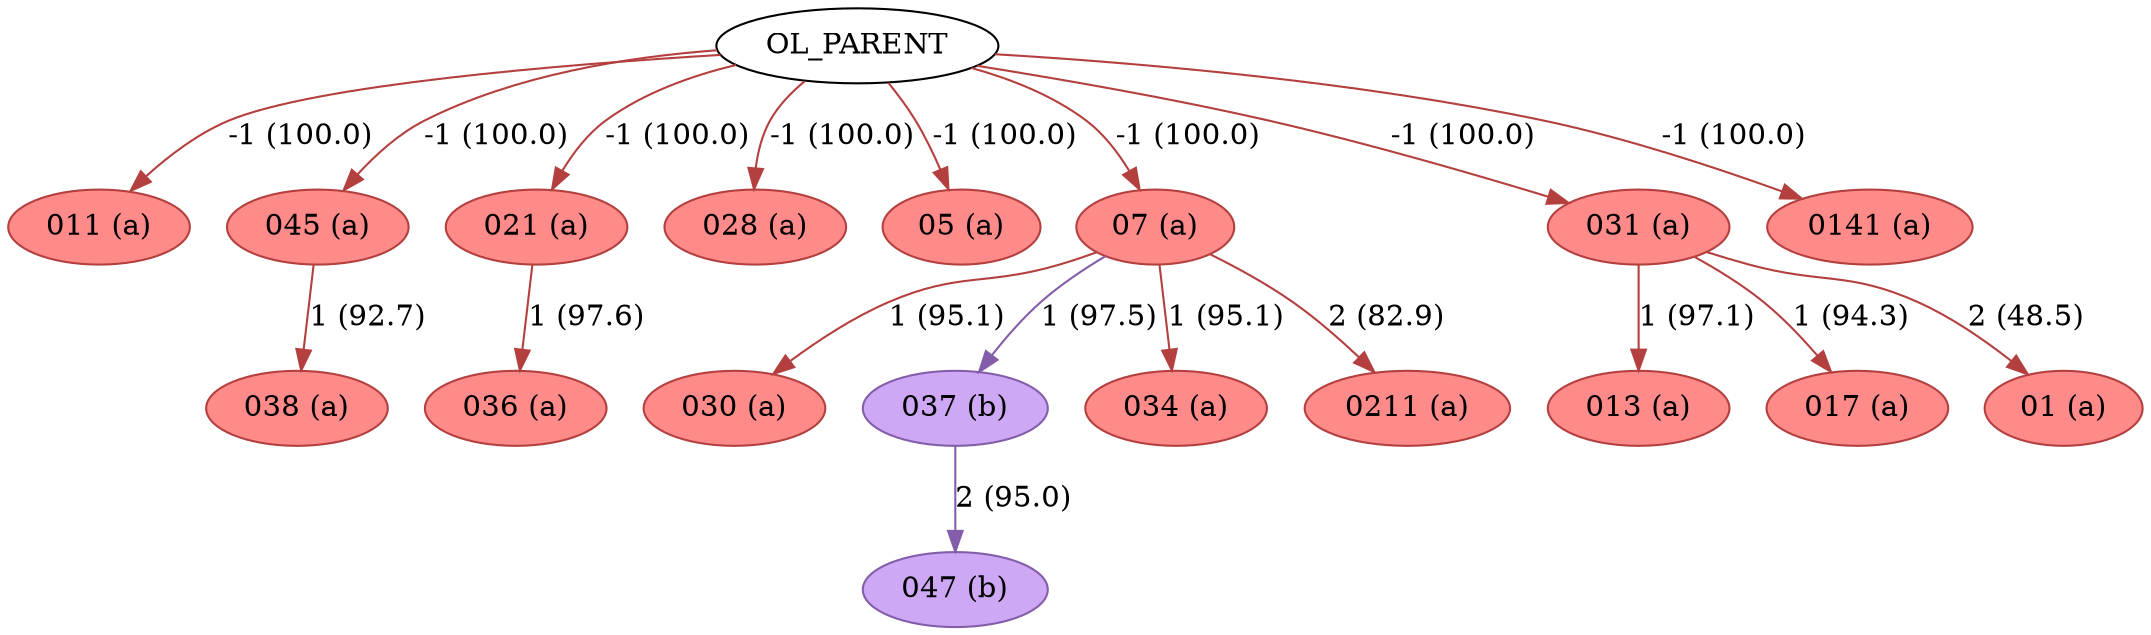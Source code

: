 strict digraph G {
"013 (a)" [fillcolor="#FF8A8A", color="#b43f3f", style=filled];
"011 (a)" [fillcolor="#FF8A8A", color="#b43f3f", style=filled];
"017 (a)" [fillcolor="#FF8A8A", color="#b43f3f", style=filled];
"045 (a)" [fillcolor="#FF8A8A", color="#b43f3f", style=filled];
"021 (a)" [fillcolor="#FF8A8A", color="#b43f3f", style=filled];
"030 (a)" [fillcolor="#FF8A8A", color="#b43f3f", style=filled];
"028 (a)" [fillcolor="#FF8A8A", color="#b43f3f", style=filled];
"05 (a)" [fillcolor="#FF8A8A", color="#b43f3f", style=filled];
"036 (a)" [fillcolor="#FF8A8A", color="#b43f3f", style=filled];
"07 (a)" [fillcolor="#FF8A8A", color="#b43f3f", style=filled];
"037 (b)" [fillcolor="#CEA8F4", color="#835da9", style=filled];
"047 (b)" [fillcolor="#CEA8F4", color="#835da9", style=filled];
"038 (a)" [fillcolor="#FF8A8A", color="#b43f3f", style=filled];
OL_PARENT;
"034 (a)" [fillcolor="#FF8A8A", color="#b43f3f", style=filled];
"031 (a)" [fillcolor="#FF8A8A", color="#b43f3f", style=filled];
"0141 (a)" [fillcolor="#FF8A8A", color="#b43f3f", style=filled];
"01 (a)" [fillcolor="#FF8A8A", color="#b43f3f", style=filled];
"0211 (a)" [fillcolor="#FF8A8A", color="#b43f3f", style=filled];
"045 (a)" -> "038 (a)"  [color="#b43f3f", label="1 (92.7)"];
"021 (a)" -> "036 (a)"  [color="#b43f3f", label="1 (97.6)"];
"07 (a)" -> "037 (b)"  [color="#835da9", label="1 (97.5)"];
"07 (a)" -> "0211 (a)"  [color="#b43f3f", label="2 (82.9)"];
"07 (a)" -> "030 (a)"  [color="#b43f3f", label="1 (95.1)"];
"07 (a)" -> "034 (a)"  [color="#b43f3f", label="1 (95.1)"];
"037 (b)" -> "047 (b)"  [color="#835da9", label="2 (95.0)"];
OL_PARENT -> "07 (a)"  [color="#b43f3f", label="-1 (100.0)"];
OL_PARENT -> "011 (a)"  [color="#b43f3f", label="-1 (100.0)"];
OL_PARENT -> "045 (a)"  [color="#b43f3f", label="-1 (100.0)"];
OL_PARENT -> "021 (a)"  [color="#b43f3f", label="-1 (100.0)"];
OL_PARENT -> "028 (a)"  [color="#b43f3f", label="-1 (100.0)"];
OL_PARENT -> "0141 (a)"  [color="#b43f3f", label="-1 (100.0)"];
OL_PARENT -> "05 (a)"  [color="#b43f3f", label="-1 (100.0)"];
OL_PARENT -> "031 (a)"  [color="#b43f3f", label="-1 (100.0)"];
"031 (a)" -> "01 (a)"  [color="#b43f3f", label="2 (48.5)"];
"031 (a)" -> "017 (a)"  [color="#b43f3f", label="1 (94.3)"];
"031 (a)" -> "013 (a)"  [color="#b43f3f", label="1 (97.1)"];
}
